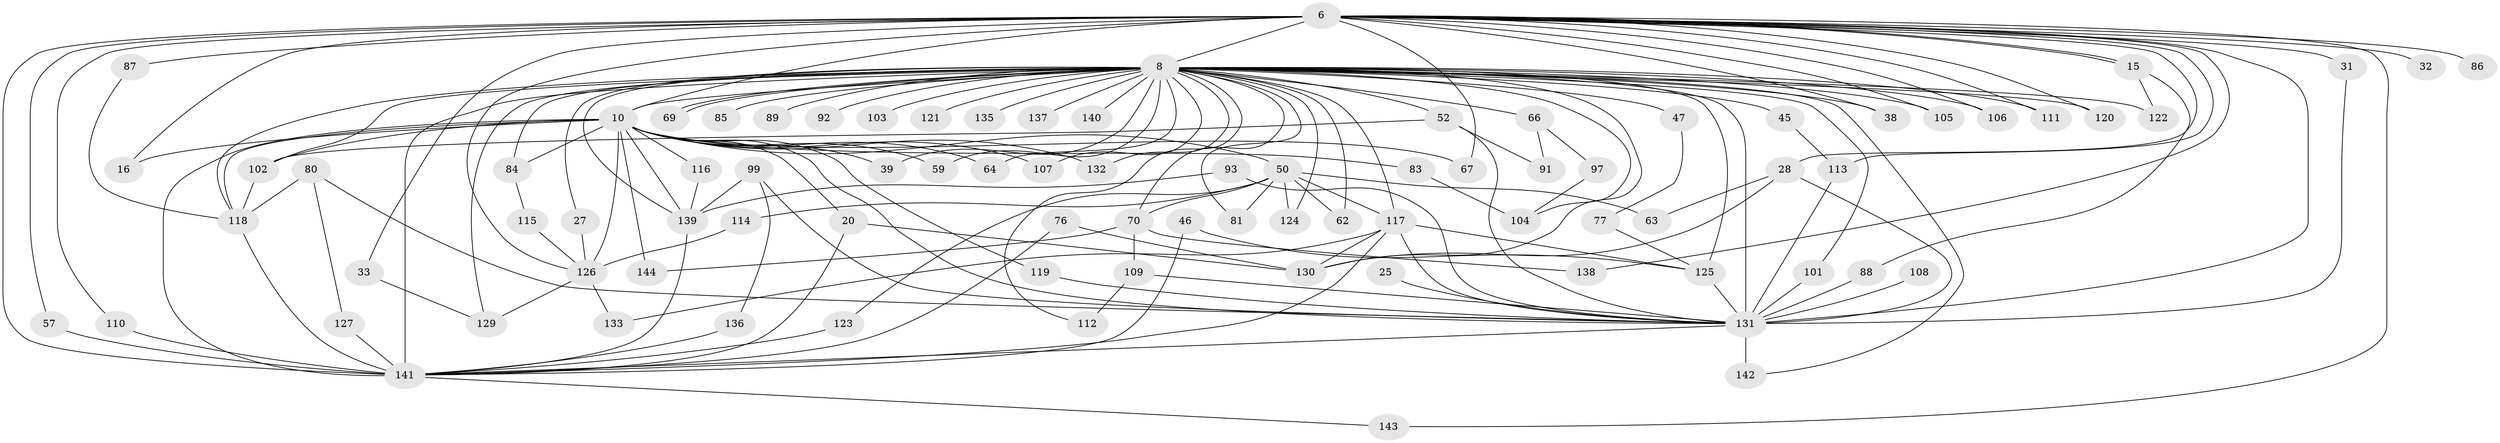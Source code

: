 // original degree distribution, {29: 0.006944444444444444, 22: 0.006944444444444444, 20: 0.006944444444444444, 23: 0.020833333333333332, 36: 0.006944444444444444, 30: 0.006944444444444444, 26: 0.006944444444444444, 19: 0.006944444444444444, 7: 0.027777777777777776, 6: 0.027777777777777776, 10: 0.006944444444444444, 4: 0.09722222222222222, 2: 0.5833333333333334, 3: 0.1597222222222222, 5: 0.027777777777777776}
// Generated by graph-tools (version 1.1) at 2025/49/03/04/25 21:49:03]
// undirected, 86 vertices, 165 edges
graph export_dot {
graph [start="1"]
  node [color=gray90,style=filled];
  6 [super="+4"];
  8 [super="+1+7"];
  10 [super="+9"];
  15;
  16;
  20;
  25;
  27;
  28;
  31;
  32;
  33;
  38;
  39;
  45;
  46;
  47;
  50 [super="+13"];
  52 [super="+43"];
  57;
  59;
  62;
  63;
  64;
  66;
  67;
  69;
  70 [super="+49"];
  76;
  77;
  80;
  81;
  83;
  84;
  85;
  86;
  87;
  88;
  89;
  91;
  92;
  93;
  97;
  99;
  101;
  102 [super="+78"];
  103;
  104 [super="+53"];
  105;
  106;
  107;
  108;
  109 [super="+82"];
  110;
  111;
  112;
  113 [super="+36"];
  114;
  115;
  116;
  117 [super="+60"];
  118 [super="+26+18"];
  119;
  120;
  121;
  122 [super="+48"];
  123;
  124;
  125 [super="+71+72"];
  126 [super="+98"];
  127;
  129 [super="+55+22"];
  130 [super="+75+37"];
  131 [super="+3+74+79+95"];
  132;
  133;
  135;
  136;
  137;
  138;
  139 [super="+12+94"];
  140;
  141 [super="+24+128+100"];
  142 [super="+134"];
  143;
  144;
  6 -- 8 [weight=8];
  6 -- 10 [weight=4];
  6 -- 15;
  6 -- 15;
  6 -- 32 [weight=2];
  6 -- 57;
  6 -- 86 [weight=2];
  6 -- 105;
  6 -- 106;
  6 -- 111;
  6 -- 113 [weight=2];
  6 -- 120;
  6 -- 138;
  6 -- 67;
  6 -- 143;
  6 -- 16;
  6 -- 87;
  6 -- 28;
  6 -- 31;
  6 -- 33;
  6 -- 38;
  6 -- 110;
  6 -- 126 [weight=2];
  6 -- 131 [weight=4];
  6 -- 141 [weight=3];
  8 -- 10 [weight=8];
  8 -- 27;
  8 -- 45;
  8 -- 69;
  8 -- 69;
  8 -- 84;
  8 -- 85 [weight=2];
  8 -- 92 [weight=2];
  8 -- 101;
  8 -- 105;
  8 -- 107;
  8 -- 140 [weight=2];
  8 -- 66 [weight=2];
  8 -- 135 [weight=2];
  8 -- 137 [weight=2];
  8 -- 142;
  8 -- 89 [weight=2];
  8 -- 102 [weight=4];
  8 -- 52;
  8 -- 121 [weight=2];
  8 -- 129 [weight=3];
  8 -- 131 [weight=12];
  8 -- 132;
  8 -- 141 [weight=13];
  8 -- 139 [weight=3];
  8 -- 38;
  8 -- 39;
  8 -- 47;
  8 -- 59;
  8 -- 62;
  8 -- 64;
  8 -- 70 [weight=2];
  8 -- 81;
  8 -- 103 [weight=2];
  8 -- 104 [weight=3];
  8 -- 106;
  8 -- 111;
  8 -- 112;
  8 -- 120;
  8 -- 122 [weight=2];
  8 -- 124;
  8 -- 118;
  8 -- 125 [weight=5];
  8 -- 117;
  8 -- 130;
  10 -- 16;
  10 -- 20 [weight=2];
  10 -- 50 [weight=3];
  10 -- 64;
  10 -- 84;
  10 -- 116;
  10 -- 126 [weight=3];
  10 -- 67;
  10 -- 132;
  10 -- 144;
  10 -- 83;
  10 -- 39;
  10 -- 107;
  10 -- 119;
  10 -- 59;
  10 -- 141;
  10 -- 102;
  10 -- 131 [weight=4];
  10 -- 118;
  10 -- 139;
  15 -- 88;
  15 -- 122;
  20 -- 141;
  20 -- 130;
  25 -- 131 [weight=2];
  27 -- 126;
  28 -- 63;
  28 -- 131;
  28 -- 130;
  31 -- 131;
  33 -- 129;
  45 -- 113;
  46 -- 141;
  46 -- 125;
  47 -- 77;
  50 -- 63;
  50 -- 81;
  50 -- 114;
  50 -- 117;
  50 -- 123;
  50 -- 124;
  50 -- 62;
  50 -- 70;
  52 -- 91;
  52 -- 131;
  52 -- 102;
  57 -- 141;
  66 -- 91;
  66 -- 97;
  70 -- 109 [weight=2];
  70 -- 144;
  70 -- 138;
  76 -- 141;
  76 -- 130;
  77 -- 125;
  80 -- 127;
  80 -- 131;
  80 -- 118;
  83 -- 104;
  84 -- 115;
  87 -- 118;
  88 -- 131;
  93 -- 139;
  93 -- 131;
  97 -- 104;
  99 -- 136;
  99 -- 131;
  99 -- 139;
  101 -- 131;
  102 -- 118;
  108 -- 131 [weight=2];
  109 -- 112;
  109 -- 131;
  110 -- 141;
  113 -- 131;
  114 -- 126;
  115 -- 126;
  116 -- 139;
  117 -- 133;
  117 -- 131;
  117 -- 125;
  117 -- 141;
  117 -- 130;
  118 -- 141;
  119 -- 131;
  123 -- 141;
  125 -- 131;
  126 -- 133;
  126 -- 129;
  127 -- 141;
  131 -- 142 [weight=2];
  131 -- 141;
  136 -- 141;
  139 -- 141;
  141 -- 143;
}
